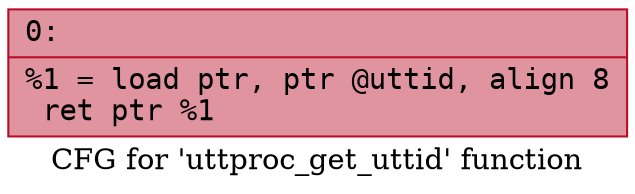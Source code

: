 digraph "CFG for 'uttproc_get_uttid' function" {
	label="CFG for 'uttproc_get_uttid' function";

	Node0x6000008a68f0 [shape=record,color="#b70d28ff", style=filled, fillcolor="#b70d2870" fontname="Courier",label="{0:\l|  %1 = load ptr, ptr @uttid, align 8\l  ret ptr %1\l}"];
}
